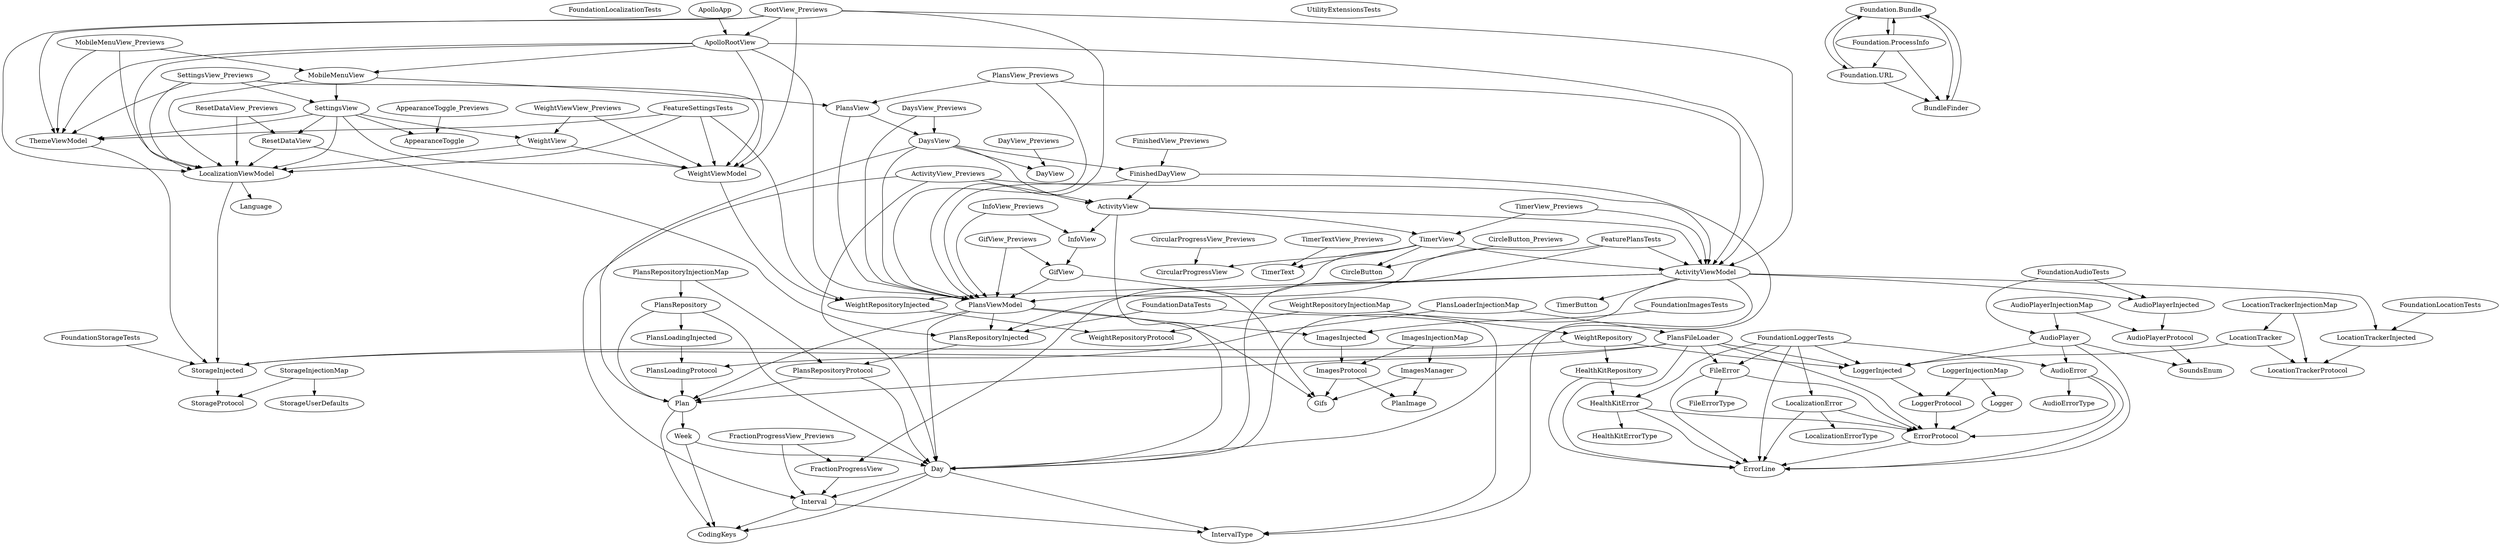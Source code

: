 strict digraph "" {
	FoundationLocalizationTests	[absolute_name="Apollo/FoundationLocalization/Tests/FoundationLocalizationTests/FoundationLocalizationTests.swift/FoundationLocalizationTests",
		display_name=FoundationLocalizationTests,
		"metric_entity_result_dependency_graph_louvain-modularity-in-entity"=10,
		"metric_fan-in-dependency-graph"=0,
		"metric_fan-out-dependency-graph"=0,
		"metric_number-of-methods-in-entity"=1,
		"metric_sloc-in-entity"=41,
		metric_tag_xctassertequal=0.98600960907177];
	Language	[absolute_name="Apollo/FoundationLocalization/Sources/FoundationLocalization/Interface/Language.swift/Language",
		display_name=Language,
		"metric_entity_result_dependency_graph_louvain-modularity-in-entity"=0,
		"metric_fan-in-dependency-graph"=1,
		"metric_fan-out-dependency-graph"=0,
		"metric_number-of-methods-in-entity"=0,
		"metric_sloc-in-entity"=4,
		metric_tag_caseiterable=0.4311544509153369,
		metric_tag_english=0.4774126916900428,
		metric_tag_enum=0.2226419357233408,
		metric_tag_identifiable=0.3597550364783126,
		metric_tag_language=0.3779269388168849,
		metric_tag_netherlands=0.4774126916900428,
		metric_tag_public=0.21984828755974972];
	FoundationDataTests	[absolute_name="Apollo/FoundationData/Tests/FoundationDataTests/FoundationDataTests.swift/FoundationDataTests",
		display_name=FoundationDataTests,
		"metric_entity_result_dependency_graph_louvain-modularity-in-entity"=1,
		"metric_fan-in-dependency-graph"=0,
		"metric_fan-out-dependency-graph"=2,
		"metric_number-of-methods-in-entity"=7,
		"metric_sloc-in-entity"=144,
		metric_tag_xctassertequal=0.9905113720764331];
	PlansRepositoryInjected	[absolute_name="Apollo/FoundationData/Sources/FoundationData/Interface/PlansRepositoryInjected.swift/PlansRepositoryInjected",
		display_name=PlansRepositoryInjected,
		"metric_entity_result_dependency_graph_louvain-modularity-in-entity"=1,
		"metric_fan-in-dependency-graph"=4,
		"metric_fan-out-dependency-graph"=1,
		"metric_number-of-methods-in-entity"=0,
		"metric_sloc-in-entity"=9,
		metric_tag_extension=0.2777405714927028,
		metric_tag_plansrepository=0.5045606737542727,
		metric_tag_plansrepositoryinjected=0.6566530654275763,
		metric_tag_plansrepositoryprotocol=0.47286010374872556];
	FoundationDataTests -> PlansRepositoryInjected;
	IntervalType	[absolute_name="Apollo/FoundationData/Sources/FoundationData/Interface/IntervalType.swift/IntervalType",
		display_name=IntervalType,
		"metric_entity_result_dependency_graph_louvain-modularity-in-entity"=1,
		"metric_fan-in-dependency-graph"=4,
		"metric_fan-out-dependency-graph"=0,
		"metric_number-of-methods-in-entity"=1,
		"metric_sloc-in-entity"=18,
		metric_tag_caseiterable=0.29002123271822655,
		metric_tag_color=0.45460707715389076,
		metric_tag_fastrun=0.321137395347129,
		metric_tag_fastwalk=0.321137395347129,
		metric_tag_intervaltype=0.43833935550619263,
		metric_tag_run=0.321137395347129,
		metric_tag_walk=0.321137395347129];
	FoundationDataTests -> IntervalType;
	PlansRepositoryProtocol	[absolute_name="Apollo/FoundationData/Sources/FoundationData/Interface/PlansRepositoryProtocol.swift/PlansRepositoryProtocol",
		display_name=PlansRepositoryProtocol,
		"metric_entity_result_dependency_graph_louvain-modularity-in-entity"=1,
		"metric_fan-in-dependency-graph"=2,
		"metric_fan-out-dependency-graph"=2,
		"metric_number-of-methods-in-entity"=0,
		"metric_sloc-in-entity"=7,
		metric_tag_getday=0.23098187309640417,
		metric_tag_plan=0.3472631222545568,
		metric_tag_plans=0.20284490631919644,
		metric_tag_plansrepositoryprotocol=0.22401120009039552,
		metric_tag_reset=0.21786263074592413,
		metric_tag_uuid=0.6581195112192494];
	PlansRepositoryInjected -> PlansRepositoryProtocol;
	Day	[absolute_name="Apollo/FoundationData/Sources/FoundationData/Interface/Day.swift/Day",
		display_name=Day,
		"metric_entity_result_dependency_graph_louvain-modularity-in-entity"=1,
		"metric_fan-in-dependency-graph"=9,
		"metric_fan-out-dependency-graph"=3,
		"metric_number-of-methods-in-entity"=4,
		"metric_sloc-in-entity"=50,
		metric_tag_endfraction=0.23408355849828333,
		metric_tag_fractionduration=0.25919820961095347,
		metric_tag_fractionscalculated=0.25919820961095347,
		metric_tag_public=0.4836411454074644,
		metric_tag_remainingfraction=0.3455976128146046,
		metric_tag_startfraction=0.23408355849828333,
		metric_tag_totaltime=0.3121114113310444];
	Day -> IntervalType;
	Interval	[absolute_name="Apollo/FoundationData/Sources/FoundationData/Interface/Interval.swift/Interval",
		display_name=Interval,
		"metric_entity_result_dependency_graph_louvain-modularity-in-entity"=1,
		"metric_fan-in-dependency-graph"=4,
		"metric_fan-out-dependency-graph"=2,
		"metric_number-of-methods-in-entity"=0,
		"metric_sloc-in-entity"=15,
		metric_tag_interval=0.5551441898439122,
		metric_tag_public=0.5034069842922814,
		metric_tag_seconds=0.3124268376673044,
		metric_tag_type=0.30190880168902123];
	Day -> Interval;
	CodingKeys	[absolute_name="Apollo/FoundationData/Sources/FoundationData/Interface/Plan.swift/CodingKeys",
		display_name=CodingKeys,
		"metric_entity_result_dependency_graph_louvain-modularity-in-entity"=1,
		"metric_fan-in-dependency-graph"=4,
		"metric_fan-out-dependency-graph"=0,
		"metric_number-of-methods-in-entity"=0,
		"metric_sloc-in-entity"=3,
		metric_tag_codingkey=0.47469795446645713,
		metric_tag_codingkeys=0.47469795446645713,
		metric_tag_enum=0.2868938877408263,
		metric_tag_name=0.3587961723519437,
		metric_tag_weeks=0.5816192121425076];
	Day -> CodingKeys;
	Interval -> IntervalType;
	Interval -> CodingKeys;
	PlansRepositoryProtocol -> Day;
	Plan	[absolute_name="Apollo/FoundationData/Sources/FoundationData/Interface/Plan.swift/Plan",
		display_name=Plan,
		"metric_entity_result_dependency_graph_louvain-modularity-in-entity"=1,
		"metric_fan-in-dependency-graph"=6,
		"metric_fan-out-dependency-graph"=2,
		"metric_number-of-methods-in-entity"=1,
		"metric_sloc-in-entity"=16,
		metric_tag_hasher=0.32244083299291487,
		metric_tag_name=0.22406834388434468,
		metric_tag_plan=0.48476449215019746,
		metric_tag_public=0.46083632760687526,
		metric_tag_weeks=0.36322141560711946];
	PlansRepositoryProtocol -> Plan;
	Plan -> CodingKeys;
	Week	[absolute_name="Apollo/FoundationData/Sources/FoundationData/Interface/Week.swift/Week",
		display_name=Week,
		"metric_entity_result_dependency_graph_louvain-modularity-in-entity"=1,
		"metric_fan-in-dependency-graph"=1,
		"metric_fan-out-dependency-graph"=2,
		"metric_number-of-methods-in-entity"=1,
		"metric_sloc-in-entity"=16,
		metric_tag_days=0.3423899248247051,
		metric_tag_hasher=0.303948191998334,
		metric_tag_name=0.21121756626030064,
		metric_tag_public=0.43440642204996255,
		metric_tag_week=0.5733692590810942];
	Plan -> Week;
	Week -> Day;
	Week -> CodingKeys;
	PlansRepositoryInjectionMap	[absolute_name="Apollo/FoundationData/Sources/FoundationData/Interface/PlansRepositoryInjected.swift/PlansRepositoryInjectionMap",
		display_name=PlansRepositoryInjectionMap,
		"metric_entity_result_dependency_graph_louvain-modularity-in-entity"=1,
		"metric_fan-in-dependency-graph"=0,
		"metric_fan-out-dependency-graph"=2,
		"metric_number-of-methods-in-entity"=0,
		"metric_sloc-in-entity"=2,
		metric_tag_enum=0.2107331550745824,
		metric_tag_plansrepository=0.7849309603264396,
		metric_tag_plansrepositoryinjectionmap=0.4518766083560619,
		metric_tag_plansrepositoryprotocol=0.3678076340887278];
	PlansRepositoryInjectionMap -> PlansRepositoryProtocol;
	PlansRepository	[absolute_name="Apollo/FoundationData/Sources/FoundationData/Source/PlansRepository.swift/PlansRepository",
		display_name=PlansRepository,
		"metric_entity_result_dependency_graph_louvain-modularity-in-entity"=1,
		"metric_fan-in-dependency-graph"=1,
		"metric_fan-out-dependency-graph"=3,
		"metric_number-of-methods-in-entity"=5,
		"metric_sloc-in-entity"=28,
		metric_tag_day=0.3579168481320076,
		metric_tag_dayid=0.20917155498837509,
		metric_tag_plan=0.5593303425488974,
		metric_tag_plans=0.43562476084113416,
		metric_tag_uuid=0.35334034248391444,
		metric_tag_weekid=0.20917155498837509];
	PlansRepositoryInjectionMap -> PlansRepository;
	PlansRepository -> Day;
	PlansRepository -> Plan;
	PlansLoadingInjected	[absolute_name="Apollo/FoundationData/Sources/FoundationData/Source/PlansLoadingInjected.swift/PlansLoadingInjected",
		display_name=PlansLoadingInjected,
		"metric_entity_result_dependency_graph_louvain-modularity-in-entity"=1,
		"metric_fan-in-dependency-graph"=1,
		"metric_fan-out-dependency-graph"=1,
		"metric_number-of-methods-in-entity"=0,
		"metric_sloc-in-entity"=9,
		metric_tag_extension=0.2431844320272804,
		metric_tag_plansloader=0.4809043394831882,
		metric_tag_plansloadinginjected=0.6890621764127208,
		metric_tag_plansloadingprotocol=0.4140274326522582,
		metric_tag_public=0.2033820880001535];
	PlansRepository -> PlansLoadingInjected;
	PlansLoaderInjectionMap	[absolute_name="Apollo/FoundationData/Sources/FoundationData/Source/PlansLoadingInjected.swift/PlansLoaderInjectionMap",
		display_name=PlansLoaderInjectionMap,
		"metric_entity_result_dependency_graph_louvain-modularity-in-entity"=1,
		"metric_fan-in-dependency-graph"=0,
		"metric_fan-out-dependency-graph"=2,
		"metric_number-of-methods-in-entity"=0,
		"metric_sloc-in-entity"=2,
		metric_tag_enum=0.24614951944232022,
		metric_tag_plansloader=0.4990182631448445,
		metric_tag_plansloaderinjectionmap=0.5278201712241442,
		metric_tag_plansloadingprotocol=0.42962234559680385];
	PlansLoadingProtocol	[absolute_name="Apollo/FoundationData/Sources/FoundationData/Source/PlansLoadingProtocol.swift/PlansLoadingProtocol",
		display_name=PlansLoadingProtocol,
		"metric_entity_result_dependency_graph_louvain-modularity-in-entity"=1,
		"metric_fan-in-dependency-graph"=2,
		"metric_fan-out-dependency-graph"=1,
		"metric_number-of-methods-in-entity"=0,
		"metric_sloc-in-entity"=4,
		metric_tag_anyobject=0.2755547361283418,
		metric_tag_load=0.29390781568105706,
		metric_tag_plan=0.5961536083284732,
		metric_tag_plans=0.3482279432614106,
		metric_tag_plansloadingprotocol=0.384564546827945,
		metric_tag_remove=0.35602564976740914,
		metric_tag_save=0.29390781568105706];
	PlansLoaderInjectionMap -> PlansLoadingProtocol;
	PlansFileLoader	[absolute_name="Apollo/FoundationData/Sources/FoundationData/Source/PlansFileLoader.swift/PlansFileLoader",
		display_name=PlansFileLoader,
		"metric_entity_result_dependency_graph_louvain-modularity-in-entity"=2,
		"metric_fan-in-dependency-graph"=1,
		"metric_fan-out-dependency-graph"=6,
		"metric_number-of-methods-in-entity"=5,
		"metric_sloc-in-entity"=60,
		metric_tag_catch=0.36044497494709615,
		metric_tag_error=0.246228382482254,
		metric_tag_errorline=0.2832486545420439,
		metric_tag_jsondata=0.2601878647827685,
		metric_tag_plan=0.28726644622929637,
		metric_tag_throw=0.38215023465204506];
	PlansLoaderInjectionMap -> PlansFileLoader;
	PlansLoadingProtocol -> Plan;
	PlansFileLoader -> Plan;
	LoggerInjected	[absolute_name="Apollo/FoundationLogger/Sources/FoundationLogger/Interface/LoggerInjected.swift/LoggerInjected",
		display_name=LoggerInjected,
		"metric_entity_result_dependency_graph_louvain-modularity-in-entity"=2,
		"metric_fan-in-dependency-graph"=5,
		"metric_fan-out-dependency-graph"=1,
		"metric_number-of-methods-in-entity"=0,
		"metric_sloc-in-entity"=9,
		metric_tag_extension=0.28983977451899134,
		metric_tag_logger=0.4934592922919738,
		metric_tag_loggerinjected=0.6436607516459527,
		metric_tag_loggerprotocol=0.4934592922919738];
	PlansFileLoader -> LoggerInjected;
	StorageInjected	[absolute_name="Apollo/FoundationStorage/Sources/FoundationStorage/Interface/StorageInjected.swift/StorageInjected",
		display_name=StorageInjected,
		"metric_entity_result_dependency_graph_louvain-modularity-in-entity"=5,
		"metric_fan-in-dependency-graph"=5,
		"metric_fan-out-dependency-graph"=1,
		"metric_number-of-methods-in-entity"=0,
		"metric_sloc-in-entity"=9,
		metric_tag_extension=0.276145977387522,
		metric_tag_storage=0.546086761185388,
		metric_tag_storageinjected=0.6254292457801994,
		metric_tag_storageprotocol=0.4701452683540965];
	PlansFileLoader -> StorageInjected;
	ErrorProtocol	[absolute_name="Apollo/FoundationLogger/Sources/FoundationLogger/Interface/ErrorProtocol.swift/ErrorProtocol",
		display_name=ErrorProtocol,
		"metric_entity_result_dependency_graph_louvain-modularity-in-entity"=2,
		"metric_fan-in-dependency-graph"=7,
		"metric_fan-out-dependency-graph"=1,
		"metric_number-of-methods-in-entity"=0,
		"metric_sloc-in-entity"=2,
		metric_tag_anyobject=0.31921118824713757,
		metric_tag_errorline=0.6809439343838687,
		metric_tag_errorprotocol=0.36723855534041483,
		metric_tag_localizederror=0.547316561959487];
	PlansFileLoader -> ErrorProtocol;
	FileError	[absolute_name="Apollo/FoundationLogger/Sources/FoundationLogger/Source/FileError.swift/FileError",
		display_name=FileError,
		"metric_entity_result_dependency_graph_louvain-modularity-in-entity"=2,
		"metric_fan-in-dependency-graph"=2,
		"metric_fan-out-dependency-graph"=3,
		"metric_number-of-methods-in-entity"=0,
		"metric_sloc-in-entity"=64,
		metric_tag_description=0.3028231451689839,
		metric_tag_errorline=0.23395962117721336,
		metric_tag_errortype=0.35726730605741475,
		metric_tag_not=0.23817820403827653,
		metric_tag_possible=0.30087640179285774,
		metric_tag_seems=0.22565730134464326];
	PlansFileLoader -> FileError;
	ErrorLine	[absolute_name="Apollo/FoundationLogger/Sources/FoundationLogger/Source/ErrorLine.swift/ErrorLine",
		display_name=ErrorLine,
		"metric_entity_result_dependency_graph_louvain-modularity-in-entity"=2,
		"metric_fan-in-dependency-graph"=9,
		"metric_fan-out-dependency-graph"=0,
		"metric_number-of-methods-in-entity"=0,
		"metric_sloc-in-entity"=23,
		metric_tag_column=0.6347351732547621,
		metric_tag_errorlocation=0.31736758662738107,
		metric_tag_function=0.6347351732547621];
	PlansFileLoader -> ErrorLine;
	PlansLoadingInjected -> PlansLoadingProtocol;
	LoggerProtocol	[absolute_name="Apollo/FoundationLogger/Sources/FoundationLogger/Interface/LoggerProtocol.swift/LoggerProtocol",
		display_name=LoggerProtocol,
		"metric_entity_result_dependency_graph_louvain-modularity-in-entity"=2,
		"metric_fan-in-dependency-graph"=2,
		"metric_fan-out-dependency-graph"=1,
		"metric_number-of-methods-in-entity"=0,
		"metric_sloc-in-entity"=5,
		metric_tag_error=0.5211212482776864,
		metric_tag_handleerror=0.49730934482016304,
		metric_tag_loggerprotocol=0.22410863451588908,
		metric_tag_loginfo=0.24865467241008152,
		metric_tag_logwarn=0.24865467241008152,
		metric_tag_message=0.49730934482016304];
	LoggerInjected -> LoggerProtocol;
	StorageProtocol	[absolute_name="Apollo/FoundationStorage/Sources/FoundationStorage/Interface/StorageProtocol.swift/StorageProtocol",
		display_name=StorageProtocol,
		"metric_entity_result_dependency_graph_louvain-modularity-in-entity"=5,
		"metric_fan-in-dependency-graph"=2,
		"metric_fan-out-dependency-graph"=0,
		"metric_number-of-methods-in-entity"=0,
		"metric_sloc-in-entity"=8,
		metric_tag_defaultname=0.7478967757123902,
		metric_tag_forkey=0.5753250357125058,
		metric_tag_value=0.22391633549136425];
	StorageInjected -> StorageProtocol;
	ErrorProtocol -> ErrorLine;
	FileError -> ErrorProtocol;
	FileError -> ErrorLine;
	FileErrorType	[absolute_name="Apollo/FoundationLogger/Sources/FoundationLogger/Source/FileError.swift/FileErrorType",
		display_name=FileErrorType,
		"metric_entity_result_dependency_graph_louvain-modularity-in-entity"=2,
		"metric_fan-in-dependency-graph"=1,
		"metric_fan-out-dependency-graph"=0,
		"metric_number-of-methods-in-entity"=0,
		"metric_sloc-in-entity"=7,
		metric_tag_description=0.4488748768221707,
		metric_tag_emptystring=0.3162394749550365,
		metric_tag_encodingjsondata=0.3162394749550365,
		metric_tag_readingjsondata=0.3162394749550365];
	FileError -> FileErrorType;
	FoundationStorageTests	[absolute_name="Apollo/FoundationStorage/Tests/FoundationStorageTests/FoundationStorageTests.swift/FoundationStorageTests",
		display_name=FoundationStorageTests,
		"metric_entity_result_dependency_graph_louvain-modularity-in-entity"=5,
		"metric_fan-in-dependency-graph"=0,
		"metric_fan-out-dependency-graph"=1,
		"metric_number-of-methods-in-entity"=1,
		"metric_sloc-in-entity"=15,
		metric_tag_doublevalue=0.47398805430327484,
		metric_tag_forkey=0.6585790599818343,
		metric_tag_stringvalue=0.47398805430327484,
		metric_tag_xctassertequal=0.23852743605240112];
	FoundationStorageTests -> StorageInjected;
	StorageInjectionMap	[absolute_name="Apollo/FoundationStorage/Sources/FoundationStorage/Interface/StorageInjected.swift/StorageInjectionMap",
		display_name=StorageInjectionMap,
		"metric_entity_result_dependency_graph_louvain-modularity-in-entity"=5,
		"metric_fan-in-dependency-graph"=0,
		"metric_fan-out-dependency-graph"=2,
		"metric_number-of-methods-in-entity"=0,
		"metric_sloc-in-entity"=2,
		metric_tag_enum=0.24614951944232022,
		metric_tag_storage=0.4990182631448445,
		metric_tag_storageinjectionmap=0.5278201712241442,
		metric_tag_storageprotocol=0.42962234559680385,
		metric_tag_storageuserdefaults=0.47667776761564323];
	StorageInjectionMap -> StorageProtocol;
	StorageUserDefaults	[absolute_name="Apollo/FoundationStorage/Sources/FoundationStorage/Source/StorageUserDefaults.swift/StorageUserDefaults",
		display_name=StorageUserDefaults,
		"metric_entity_result_dependency_graph_louvain-modularity-in-entity"=5,
		"metric_fan-in-dependency-graph"=1,
		"metric_fan-out-dependency-graph"=0,
		"metric_number-of-methods-in-entity"=7,
		"metric_sloc-in-entity"=22,
		metric_tag_defaultname=0.7640279624774144,
		metric_tag_forkey=0.5877340684868918,
		metric_tag_value=0.22874592741480912];
	StorageInjectionMap -> StorageUserDefaults;
	MobileMenuView	[absolute_name="Apollo/ApolloApp/ApolloApp/MobileMenuView.swift/MobileMenuView",
		display_name=MobileMenuView,
		"metric_entity_result_dependency_graph_louvain-modularity-in-entity"=0,
		"metric_fan-in-dependency-graph"=2,
		"metric_fan-out-dependency-graph"=3,
		"metric_number-of-methods-in-entity"=1,
		"metric_sloc-in-entity"=38,
		metric_tag_mindragtranslationforswipe=0.21719314628773306,
		metric_tag_selectedtab=0.5429828657193326,
		metric_tag_swipeleft=0.21719314628773306,
		metric_tag_swiperight=0.21719314628773306,
		metric_tag_systemimage=0.21719314628773306,
		metric_tag_tabscount=0.21719314628773306,
		metric_tag_translation=0.5429828657193326];
	LocalizationViewModel	[absolute_name="Apollo/FeatureSettings/Sources/FeatureSettings/Interface/LocalizationViewModel.swift/LocalizationViewModel",
		display_name=LocalizationViewModel,
		"metric_entity_result_dependency_graph_louvain-modularity-in-entity"=0,
		"metric_fan-in-dependency-graph"=10,
		"metric_fan-out-dependency-graph"=2,
		"metric_number-of-methods-in-entity"=2,
		"metric_sloc-in-entity"=13,
		metric_tag_forkey=0.2325935355151768,
		metric_tag_key=0.3975504624859186,
		metric_tag_language=0.6625841041431976,
		metric_tag_public=0.26773279562685637,
		metric_tag_value=0.4224515677116597];
	MobileMenuView -> LocalizationViewModel;
	PlansView	[absolute_name="Apollo/FeaturePlans/Sources/FeaturePlans/Interface/PlansView.swift/PlansView",
		display_name=PlansView,
		"metric_entity_result_dependency_graph_louvain-modularity-in-entity"=3,
		"metric_fan-in-dependency-graph"=2,
		"metric_fan-out-dependency-graph"=2,
		"metric_number-of-methods-in-entity"=0,
		"metric_sloc-in-entity"=29,
		metric_tag_alignment=0.2892809130617437,
		metric_tag_center=0.3363357940374455,
		metric_tag_enable=0.3363357940374455,
		metric_tag_maxwidth=0.2892809130617437];
	MobileMenuView -> PlansView;
	SettingsView	[absolute_name="Apollo/FeatureSettings/Sources/FeatureSettings/Interface/SettingsView.swift/SettingsView",
		display_name=SettingsView,
		"metric_entity_result_dependency_graph_louvain-modularity-in-entity"=0,
		"metric_fan-in-dependency-graph"=2,
		"metric_fan-out-dependency-graph"=6,
		"metric_number-of-methods-in-entity"=2,
		"metric_sloc-in-entity"=72,
		metric_tag_darkmode=0.45695311050505955,
		metric_tag_header=0.38079425875421635,
		metric_tag_section=0.38079425875421635,
		metric_tag_selectedlanguage=0.22847655525252977,
		metric_tag_text=0.4206093921878836];
	MobileMenuView -> SettingsView;
	LocalizationViewModel -> Language;
	LocalizationViewModel -> StorageInjected;
	PlansViewModel	[absolute_name="Apollo/FeaturePlans/Sources/FeaturePlans/Interface/PlansViewModel.swift/PlansViewModel",
		display_name=PlansViewModel,
		"metric_entity_result_dependency_graph_louvain-modularity-in-entity"=3,
		"metric_fan-in-dependency-graph"=11,
		"metric_fan-out-dependency-graph"=5,
		"metric_number-of-methods-in-entity"=6,
		"metric_sloc-in-entity"=33,
		metric_tag_gif=0.21425972219813155,
		metric_tag_level=0.25405881388289586,
		metric_tag_loss=0.25405881388289586,
		metric_tag_name=0.5296463585045909,
		metric_tag_plans=0.22311073856489758,
		metric_tag_uuid=0.36193546309967256,
		metric_tag_weekid=0.21425972219813155];
	PlansView -> PlansViewModel;
	DaysView	[absolute_name="Apollo/FeaturePlans/Sources/FeaturePlans/Source/Days/DaysView.swift/DaysView",
		display_name=DaysView,
		"metric_entity_result_dependency_graph_louvain-modularity-in-entity"=3,
		"metric_fan-in-dependency-graph"=2,
		"metric_fan-out-dependency-graph"=5,
		"metric_number-of-methods-in-entity"=0,
		"metric_sloc-in-entity"=47,
		metric_tag_alignment=0.37338144849721205,
		metric_tag_day=0.23492168212638842,
		metric_tag_entire=0.2170581263554665,
		metric_tag_plan=0.2447473961651436,
		metric_tag_planid=0.26029626963492575,
		metric_tag_rectangle=0.2170581263554665,
		metric_tag_tap=0.2170581263554665];
	PlansView -> DaysView;
	SettingsView -> LocalizationViewModel;
	ThemeViewModel	[absolute_name="Apollo/FeatureSettings/Sources/FeatureSettings/Interface/ThemeViewModel.swift/ThemeViewModel",
		display_name=ThemeViewModel,
		"metric_entity_result_dependency_graph_louvain-modularity-in-entity"=0,
		"metric_fan-in-dependency-graph"=6,
		"metric_fan-out-dependency-graph"=1,
		"metric_number-of-methods-in-entity"=3,
		"metric_sloc-in-entity"=18,
		metric_tag_colorscheme=0.7027755482887147,
		metric_tag_forkey=0.20558528397621834,
		metric_tag_getcolorschemedevice=0.2959248924433212,
		metric_tag_key=0.35138777414435735,
		metric_tag_public=0.23664425022294996,
		metric_tag_value=0.3733974176102294];
	SettingsView -> ThemeViewModel;
	WeightViewModel	[absolute_name="Apollo/FeatureSettings/Sources/FeatureSettings/Interface/WeightViewModel.swift/WeightViewModel",
		display_name=WeightViewModel,
		"metric_entity_result_dependency_graph_louvain-modularity-in-entity"=0,
		"metric_fan-in-dependency-graph"=7,
		"metric_fan-out-dependency-graph"=1,
		"metric_number-of-methods-in-entity"=4,
		"metric_sloc-in-entity"=16,
		metric_tag_bodymass=0.5951611010865123,
		metric_tag_format=0.23869270809086923,
		metric_tag_loadfromhealth=0.27482583009993267,
		metric_tag_observableobject=0.20709540876004723,
		metric_tag_onappear=0.24819696236944316,
		metric_tag_update=0.41419081752009446,
		metric_tag_weightrepositoryinjected=0.21755618668158483];
	SettingsView -> WeightViewModel;
	AppearanceToggle	[absolute_name="Apollo/FeatureSettings/Sources/FeatureSettings/Source/Views/AppearanceToggle.swift/AppearanceToggle",
		display_name=AppearanceToggle,
		"metric_entity_result_dependency_graph_louvain-modularity-in-entity"=0,
		"metric_fan-in-dependency-graph"=2,
		"metric_fan-out-dependency-graph"=0,
		"metric_number-of-methods-in-entity"=0,
		"metric_sloc-in-entity"=31,
		metric_tag_action=0.40435743108179867,
		metric_tag_cornerradius=0.29102138778420755,
		metric_tag_height=0.3151170498245978,
		metric_tag_rectanglecolor=0.252758931492417,
		metric_tag_roundedrectangle=0.29102138778420755,
		metric_tag_style=0.2474649773724802,
		metric_tag_systemname=0.32174471280093964,
		metric_tag_width=0.34556524406435585];
	SettingsView -> AppearanceToggle;
	WeightView	[absolute_name="Apollo/FeatureSettings/Sources/FeatureSettings/Source/Views/WeightView.swift/WeightView",
		display_name=WeightView,
		"metric_entity_result_dependency_graph_louvain-modularity-in-entity"=0,
		"metric_fan-in-dependency-graph"=2,
		"metric_fan-out-dependency-graph"=2,
		"metric_number-of-methods-in-entity"=0,
		"metric_sloc-in-entity"=42,
		metric_tag_action=0.24556439119970985,
		metric_tag_button=0.2551588291240356,
		metric_tag_dismiss=0.4788340633758211,
		metric_tag_isfocused=0.3534718762364817,
		metric_tag_label=0.266359252577376,
		metric_tag_text=0.4338113695590107];
	SettingsView -> WeightView;
	ResetDataView	[absolute_name="Apollo/FeatureSettings/Sources/FeatureSettings/Source/Views/ResetDataView.swift/ResetDataView",
		display_name=ResetDataView,
		"metric_entity_result_dependency_graph_louvain-modularity-in-entity"=0,
		"metric_fan-in-dependency-graph"=2,
		"metric_fan-out-dependency-graph"=2,
		"metric_number-of-methods-in-entity"=0,
		"metric_sloc-in-entity"=16,
		metric_tag_button=0.4466613512363594,
		metric_tag_ispresented=0.20625352766333863,
		metric_tag_role=0.6187605829900159,
		metric_tag_showingalert=0.41250705532667725];
	SettingsView -> ResetDataView;
	MobileMenuView_Previews	[absolute_name="Apollo/ApolloApp/ApolloApp/MobileMenuView.swift/MobileMenuView_Previews",
		display_name=MobileMenuView_Previews,
		"metric_entity_result_dependency_graph_louvain-modularity-in-entity"=0,
		"metric_fan-in-dependency-graph"=0,
		"metric_fan-out-dependency-graph"=3,
		"metric_number-of-methods-in-entity"=0,
		"metric_sloc-in-entity"=6,
		metric_tag_localizationviewmodel=0.41547069396721564,
		metric_tag_mobilemenuview=0.555247907454298,
		metric_tag_previewprovider=0.33465155268279506,
		metric_tag_previews=0.33465155268279506,
		metric_tag_themeviewmodel=0.4614886906539216,
		metric_tag_view=0.2865811031707107];
	MobileMenuView_Previews -> MobileMenuView;
	MobileMenuView_Previews -> LocalizationViewModel;
	MobileMenuView_Previews -> ThemeViewModel;
	ThemeViewModel -> StorageInjected;
	ApolloRootView	[absolute_name="Apollo/ApolloApp/ApolloApp/ApolloRootView.swift/ApolloRootView",
		display_name=ApolloRootView,
		"metric_entity_result_dependency_graph_louvain-modularity-in-entity"=0,
		"metric_fan-in-dependency-graph"=2,
		"metric_fan-out-dependency-graph"=6,
		"metric_number-of-methods-in-entity"=0,
		"metric_sloc-in-entity"=19,
		metric_tag_activityviewmodel=0.4478328434898641,
		metric_tag_localization=0.32964615607342157,
		metric_tag_plansviewmodel=0.4139864898986224,
		metric_tag_theme=0.36715051208650523,
		metric_tag_weightviewmodel=0.46445288901184856];
	ApolloRootView -> MobileMenuView;
	ApolloRootView -> LocalizationViewModel;
	ApolloRootView -> ThemeViewModel;
	ApolloRootView -> PlansViewModel;
	ActivityViewModel	[absolute_name="Apollo/FeaturePlans/Sources/FeaturePlans/Interface/ActivityViewModel.swift/ActivityViewModel",
		display_name=ActivityViewModel,
		"metric_entity_result_dependency_graph_louvain-modularity-in-entity"=4,
		"metric_fan-in-dependency-graph"=8,
		"metric_fan-out-dependency-graph"=7,
		"metric_number-of-methods-in-entity"=14,
		"metric_sloc-in-entity"=124,
		metric_tag_activebutton=0.2903854024767156,
		metric_tag_currentinterval=0.3939348555328945,
		metric_tag_double=0.2604005882561057,
		metric_tag_timeelapsed=0.24198783539726304,
		metric_tag_timeremaining=0.38718053663562085,
		metric_tag_totaltime=0.26224891155588165,
		metric_tag_totaltimeremaining=0.24198783539726304];
	ApolloRootView -> ActivityViewModel;
	ApolloRootView -> WeightViewModel;
	PlansViewModel -> PlansRepositoryInjected;
	PlansViewModel -> Day;
	PlansViewModel -> Plan;
	ImagesInjected	[absolute_name="Apollo/FoundationImages/Sources/FoundationImages/Interface/ImagesInjected.swift/ImagesInjected",
		display_name=ImagesInjected,
		"metric_entity_result_dependency_graph_louvain-modularity-in-entity"=6,
		"metric_fan-in-dependency-graph"=2,
		"metric_fan-out-dependency-graph"=1,
		"metric_number-of-methods-in-entity"=0,
		"metric_sloc-in-entity"=9,
		metric_tag_extension=0.2557373095980016,
		metric_tag_images=0.5057280226706211,
		metric_tag_imagesinjected=0.6734213260465797,
		metric_tag_imagesprotocol=0.43539901318345275];
	PlansViewModel -> ImagesInjected;
	Gifs	[absolute_name="Apollo/FoundationImages/Sources/FoundationImages/Interface/Gifs.swift/Gifs",
		display_name=Gifs,
		"metric_entity_result_dependency_graph_louvain-modularity-in-entity"=6,
		"metric_fan-in-dependency-graph"=4,
		"metric_fan-out-dependency-graph"=0,
		"metric_number-of-methods-in-entity"=0,
		"metric_sloc-in-entity"=2,
		metric_tag_enum=0.35988708216658066,
		metric_tag_gifs=0.5815220297661944,
		metric_tag_success=0.7295981201909927];
	PlansViewModel -> Gifs;
	ActivityViewModel -> PlansRepositoryInjected;
	ActivityViewModel -> IntervalType;
	ActivityViewModel -> Day;
	AudioPlayerInjected	[absolute_name="Apollo/FoundationAudio/Sources/FoundationAudio/Interface/AudioPlayerInjected.swift/AudioPlayerInjected",
		display_name=AudioPlayerInjected,
		"metric_entity_result_dependency_graph_louvain-modularity-in-entity"=7,
		"metric_fan-in-dependency-graph"=2,
		"metric_fan-out-dependency-graph"=1,
		"metric_number-of-methods-in-entity"=0,
		"metric_sloc-in-entity"=9,
		metric_tag_audioplayerinjected=0.6872786425546151,
		metric_tag_audioplayerprotocol=0.44435842937597186,
		metric_tag_extension=0.2609997399739708,
		metric_tag_player=0.47414824540467493];
	ActivityViewModel -> AudioPlayerInjected;
	TimerButton	[absolute_name="Apollo/FeaturePlans/Sources/FeaturePlans/Interface/ActivityViewModel.swift/TimerButton",
		display_name=TimerButton,
		"metric_entity_result_dependency_graph_louvain-modularity-in-entity"=4,
		"metric_fan-in-dependency-graph"=1,
		"metric_fan-out-dependency-graph"=0,
		"metric_number-of-methods-in-entity"=0,
		"metric_sloc-in-entity"=4,
		metric_tag_enum=0.22999694575381674,
		metric_tag_pause=0.49318409218855486,
		metric_tag_resume=0.49318409218855486,
		metric_tag_start=0.49318409218855486,
		metric_tag_timerbutton=0.4662721936598504];
	ActivityViewModel -> TimerButton;
	WeightRepositoryInjected	[absolute_name="Apollo/FeatureSettings/Sources/FeatureSettings/Interface/WeightRepositoryInjected.swift/WeightRepositoryInjected",
		display_name=WeightRepositoryInjected,
		"metric_entity_result_dependency_graph_louvain-modularity-in-entity"=0,
		"metric_fan-in-dependency-graph"=3,
		"metric_fan-out-dependency-graph"=1,
		"metric_number-of-methods-in-entity"=0,
		"metric_sloc-in-entity"=9,
		metric_tag_extension=0.26808124003613065,
		metric_tag_weightrepository=0.48701293572827853,
		metric_tag_weightrepositoryinjected=0.6658310470128334,
		metric_tag_weightrepositoryprotocol=0.45641485612015564];
	ActivityViewModel -> WeightRepositoryInjected;
	LocationTrackerInjected	[absolute_name="Apollo/FoundationLocation/Sources/FoundationLocation/Interface/LocationTrackerInjected.swift/LocationTrackerInjected",
		display_name=LocationTrackerInjected,
		"metric_entity_result_dependency_graph_louvain-modularity-in-entity"=8,
		"metric_fan-in-dependency-graph"=2,
		"metric_fan-out-dependency-graph"=1,
		"metric_number-of-methods-in-entity"=0,
		"metric_sloc-in-entity"=9,
		metric_tag_extension=0.26099973997397075,
		metric_tag_locationtracker=0.4741482454046748,
		metric_tag_locationtrackerinjected=0.687278642554615,
		metric_tag_locationtrackerprotocol=0.44435842937597175];
	ActivityViewModel -> LocationTrackerInjected;
	WeightViewModel -> WeightRepositoryInjected;
	RootView_Previews	[absolute_name="Apollo/ApolloApp/ApolloApp/ApolloRootView.swift/RootView_Previews",
		display_name=RootView_Previews,
		"metric_entity_result_dependency_graph_louvain-modularity-in-entity"=0,
		"metric_fan-in-dependency-graph"=0,
		"metric_fan-out-dependency-graph"=6,
		"metric_number-of-methods-in-entity"=0,
		"metric_sloc-in-entity"=9,
		metric_tag_activityviewmodel=0.34957362385086777,
		metric_tag_apollorootview=0.4448674920569453,
		metric_tag_localizationviewmodel=0.3328772664732051,
		metric_tag_plansviewmodel=0.3231535149842969,
		metric_tag_previews=0.2681245529362244,
		metric_tag_themeviewmodel=0.36974712316363256,
		metric_tag_weightviewmodel=0.36254705718909946];
	RootView_Previews -> LocalizationViewModel;
	RootView_Previews -> ThemeViewModel;
	RootView_Previews -> ApolloRootView;
	RootView_Previews -> PlansViewModel;
	RootView_Previews -> ActivityViewModel;
	RootView_Previews -> WeightViewModel;
	ApolloApp	[absolute_name="Apollo/ApolloApp/ApolloApp/ApolloApp.swift/ApolloApp",
		display_name=ApolloApp,
		"metric_entity_result_dependency_graph_louvain-modularity-in-entity"=0,
		"metric_fan-in-dependency-graph"=0,
		"metric_fan-out-dependency-graph"=1,
		"metric_number-of-methods-in-entity"=0,
		"metric_sloc-in-entity"=6,
		metric_tag_apolloapp=0.4507344697822404,
		metric_tag_apollorootview=0.3914735059040995,
		metric_tag_app=0.42613894752940296,
		metric_tag_body=0.23594364756028788,
		metric_tag_scene=0.4507344697822404,
		metric_tag_windowgroup=0.4507344697822404];
	ApolloApp -> ApolloRootView;
	UtilityExtensionsTests	[absolute_name="Apollo/UtilityExtensions/Tests/UtilityExtensionsTests/UtilityExtensionsTests.swift/UtilityExtensionsTests",
		display_name=UtilityExtensionsTests,
		"metric_entity_result_dependency_graph_louvain-modularity-in-entity"=11,
		"metric_fan-in-dependency-graph"=0,
		"metric_fan-out-dependency-graph"=0,
		"metric_number-of-methods-in-entity"=3,
		"metric_sloc-in-entity"=23,
		metric_tag_colorscheme=0.5528961340299654,
		metric_tag_integerliteral=0.23281363358978013,
		metric_tag_timeinterval=0.36859742268664364,
		metric_tag_userinterfacestyle=0.23281363358978013,
		metric_tag_xctassertequal=0.624853318211059];
	FoundationImagesTests	[absolute_name="Apollo/FoundationImages/Tests/FoundationImagesTests/FoundationImagesTests.swift/FoundationImagesTests",
		display_name=FoundationImagesTests,
		"metric_entity_result_dependency_graph_louvain-modularity-in-entity"=6,
		"metric_fan-in-dependency-graph"=0,
		"metric_fan-out-dependency-graph"=1,
		"metric_number-of-methods-in-entity"=3,
		"metric_sloc-in-entity"=29,
		metric_tag_compareimages=0.2581919982230901,
		metric_tag_successgif=0.3872879973346351,
		metric_tag_uiimage=0.5836828808028113,
		metric_tag_xctassertequal=0.6063459806689055];
	FoundationImagesTests -> ImagesInjected;
	ImagesProtocol	[absolute_name="Apollo/FoundationImages/Sources/FoundationImages/Interface/ImagesProtocol.swift/ImagesProtocol",
		display_name=ImagesProtocol,
		"metric_entity_result_dependency_graph_louvain-modularity-in-entity"=6,
		"metric_fan-in-dependency-graph"=2,
		"metric_fan-out-dependency-graph"=2,
		"metric_number-of-methods-in-entity"=0,
		"metric_sloc-in-entity"=3,
		metric_tag_getgif=0.318294586096474,
		metric_tag_getimage=0.318294586096474,
		metric_tag_gif=0.26843276386244314,
		metric_tag_gifs=0.28578085376866325,
		metric_tag_imagesprotocol=0.30868895146584924,
		metric_tag_planimage=0.6004323625016303,
		metric_tag_uiimage=0.28578085376866325];
	ImagesInjected -> ImagesProtocol;
	ImagesProtocol -> Gifs;
	PlanImage	[absolute_name="Apollo/FoundationImages/Sources/FoundationImages/Interface/PlanImage.swift/PlanImage",
		display_name=PlanImage,
		"metric_entity_result_dependency_graph_louvain-modularity-in-entity"=6,
		"metric_fan-in-dependency-graph"=2,
		"metric_fan-out-dependency-graph"=0,
		"metric_number-of-methods-in-entity"=0,
		"metric_sloc-in-entity"=7,
		metric_tag_enum=0.5075822937367187,
		metric_tag_planimage=0.861603281728297];
	ImagesProtocol -> PlanImage;
	ImagesInjectionMap	[absolute_name="Apollo/FoundationImages/Sources/FoundationImages/Interface/ImagesInjected.swift/ImagesInjectionMap",
		display_name=ImagesInjectionMap,
		"metric_entity_result_dependency_graph_louvain-modularity-in-entity"=6,
		"metric_fan-in-dependency-graph"=0,
		"metric_fan-out-dependency-graph"=2,
		"metric_number-of-methods-in-entity"=0,
		"metric_sloc-in-entity"=2,
		metric_tag_enum=0.24614951944232022,
		metric_tag_images=0.4990182631448445,
		metric_tag_imagesinjectionmap=0.5278201712241442,
		metric_tag_imagesmanager=0.47667776761564323,
		metric_tag_imagesprotocol=0.42962234559680385];
	ImagesInjectionMap -> ImagesProtocol;
	ImagesManager	[absolute_name="Apollo/FoundationImages/Sources/FoundationImages/Source/ImagesManager.swift/ImagesManager",
		display_name=ImagesManager,
		"metric_entity_result_dependency_graph_louvain-modularity-in-entity"=6,
		"metric_fan-in-dependency-graph"=1,
		"metric_fan-out-dependency-graph"=2,
		"metric_number-of-methods-in-entity"=4,
		"metric_sloc-in-entity"=44,
		metric_tag_data=0.2975774282279215,
		metric_tag_imageempty=0.5502840941237293,
		metric_tag_loadimage=0.5502840941237293,
		metric_tag_name=0.20709712071374894,
		metric_tag_path=0.22256877074904768,
		metric_tag_uiimage=0.23695279373384992];
	ImagesInjectionMap -> ImagesManager;
	ImagesManager -> Gifs;
	ImagesManager -> PlanImage;
	FoundationAudioTests	[absolute_name="Apollo/FoundationAudio/Tests/FoundationAudioTests/FoundationAudioTests.swift/FoundationAudioTests",
		display_name=FoundationAudioTests,
		"metric_entity_result_dependency_graph_louvain-modularity-in-entity"=7,
		"metric_fan-in-dependency-graph"=0,
		"metric_fan-out-dependency-graph"=2,
		"metric_number-of-methods-in-entity"=2,
		"metric_sloc-in-entity"=11,
		metric_tag_audioplayer=0.3399642767562062,
		metric_tag_foundationaudiotests=0.20253227616917638,
		metric_tag_testaudioplayer=0.20253227616917638,
		metric_tag_testaudioplayerinjected=0.20253227616917638,
		metric_tag_xctassertnothrow=0.8101291046767055];
	FoundationAudioTests -> AudioPlayerInjected;
	AudioPlayer	[absolute_name="Apollo/FoundationAudio/Sources/FoundationAudio/Source/AudioPlayer.swift/AudioPlayer",
		display_name=AudioPlayer,
		"metric_entity_result_dependency_graph_louvain-modularity-in-entity"=7,
		"metric_fan-in-dependency-graph"=2,
		"metric_fan-out-dependency-graph"=4,
		"metric_number-of-methods-in-entity"=2,
		"metric_sloc-in-entity"=23,
		metric_tag_audioplayer=0.5430813096824749,
		metric_tag_avaudioplayer=0.25883070973084776,
		metric_tag_playsound=0.25883070973084776,
		metric_tag_sound=0.32584878580948495,
		metric_tag_throw=0.21723252387298997];
	FoundationAudioTests -> AudioPlayer;
	AudioPlayerProtocol	[absolute_name="Apollo/FoundationAudio/Sources/FoundationAudio/Interface/AudioPlayerProtocol.swift/AudioPlayerProtocol",
		display_name=AudioPlayerProtocol,
		"metric_entity_result_dependency_graph_louvain-modularity-in-entity"=7,
		"metric_fan-in-dependency-graph"=2,
		"metric_fan-out-dependency-graph"=1,
		"metric_number-of-methods-in-entity"=0,
		"metric_sloc-in-entity"=2,
		metric_tag_anyobject=0.3246644855079809,
		metric_tag_audioplayerprotocol=0.45310217670275366,
		metric_tag_play=0.502729283767646,
		metric_tag_sound=0.46720159276244677,
		metric_tag_soundsenum=0.46720159276244677];
	AudioPlayerInjected -> AudioPlayerProtocol;
	AudioPlayer -> LoggerInjected;
	AudioPlayer -> ErrorLine;
	SoundsEnum	[absolute_name="Apollo/FoundationAudio/Sources/FoundationAudio/Interface/SoundsEnum.swift/SoundsEnum",
		display_name=SoundsEnum,
		"metric_entity_result_dependency_graph_louvain-modularity-in-entity"=7,
		"metric_fan-in-dependency-graph"=2,
		"metric_fan-out-dependency-graph"=0,
		"metric_number-of-methods-in-entity"=0,
		"metric_sloc-in-entity"=3,
		metric_tag_countdown=0.5850173074019634,
		metric_tag_enum=0.2728234670313152,
		metric_tag_soundsenum=0.49099577993840826];
	AudioPlayer -> SoundsEnum;
	AudioError	[absolute_name="Apollo/FoundationLogger/Sources/FoundationLogger/Source/AudioError.swift/AudioError",
		display_name=AudioError,
		"metric_entity_result_dependency_graph_louvain-modularity-in-entity"=2,
		"metric_fan-in-dependency-graph"=2,
		"metric_fan-out-dependency-graph"=3,
		"metric_number-of-methods-in-entity"=0,
		"metric_sloc-in-entity"=36,
		metric_tag_audioerrortype=0.29620083248604895,
		metric_tag_errorline=0.3248234218860923,
		metric_tag_errortype=0.4960205880727334,
		metric_tag_not=0.2480102940363667,
		metric_tag_public=0.25053607893468516,
		metric_tag_requested=0.20886446537948464,
		metric_tag_sound=0.5258899341073129];
	AudioPlayer -> AudioError;
	AudioPlayerInjectionMap	[absolute_name="Apollo/FoundationAudio/Sources/FoundationAudio/Interface/AudioPlayerInjected.swift/AudioPlayerInjectionMap",
		display_name=AudioPlayerInjectionMap,
		"metric_entity_result_dependency_graph_louvain-modularity-in-entity"=7,
		"metric_fan-in-dependency-graph"=0,
		"metric_fan-out-dependency-graph"=2,
		"metric_number-of-methods-in-entity"=0,
		"metric_sloc-in-entity"=2,
		metric_tag_audioplayer=0.45932261547652453,
		metric_tag_audioplayerinjectionmap=0.5472790005824728,
		metric_tag_audioplayerprotocol=0.4454609746740223,
		metric_tag_enum=0.2552241659916441,
		metric_tag_player=0.47532470540630906];
	AudioPlayerInjectionMap -> AudioPlayer;
	AudioPlayerInjectionMap -> AudioPlayerProtocol;
	AudioPlayerProtocol -> SoundsEnum;
	AudioError -> ErrorProtocol;
	AudioError -> ErrorLine;
	AudioErrorType	[absolute_name="Apollo/FoundationLogger/Sources/FoundationLogger/Source/AudioError.swift/AudioErrorType",
		display_name=AudioErrorType,
		"metric_entity_result_dependency_graph_louvain-modularity-in-entity"=2,
		"metric_fan-in-dependency-graph"=1,
		"metric_fan-out-dependency-graph"=0,
		"metric_number-of-methods-in-entity"=0,
		"metric_sloc-in-entity"=3,
		metric_tag_audioerrortype=0.5552717468993656,
		metric_tag_enum=0.27389753793340416,
		metric_tag_failedtoloadsound=0.5552717468993656,
		metric_tag_soundnotfound=0.5552717468993656];
	AudioError -> AudioErrorType;
	FeaturePlansTests	[absolute_name="Apollo/FeaturePlans/Tests/FeaturePlansTests/FeaturePlansTests.swift/FeaturePlansTests",
		display_name=FeaturePlansTests,
		"metric_entity_result_dependency_graph_louvain-modularity-in-entity"=4,
		"metric_fan-in-dependency-graph"=0,
		"metric_fan-out-dependency-graph"=3,
		"metric_number-of-methods-in-entity"=6,
		"metric_sloc-in-entity"=90,
		metric_tag_planimage=0.31139583690686334,
		metric_tag_plansviewmodel=0.2068128324162877,
		metric_tag_xctassertequal=0.8798068479432423];
	FeaturePlansTests -> Day;
	FeaturePlansTests -> PlansViewModel;
	FeaturePlansTests -> ActivityViewModel;
	DaysView -> Plan;
	DaysView -> PlansViewModel;
	ActivityView	[absolute_name="Apollo/FeaturePlans/Sources/FeaturePlans/Source/Activity/ActivityView.swift/ActivityView",
		display_name=ActivityView,
		"metric_entity_result_dependency_graph_louvain-modularity-in-entity"=3,
		"metric_fan-in-dependency-graph"=3,
		"metric_fan-out-dependency-graph"=4,
		"metric_number-of-methods-in-entity"=0,
		"metric_sloc-in-entity"=25,
		metric_tag_activityview=0.2372230785791626,
		metric_tag_day=0.7059612902017589,
		metric_tag_distance=0.2372230785791626,
		metric_tag_infoview=0.25312652814027486,
		metric_tag_pace=0.22488740474669663,
		metric_tag_timerview=0.25312652814027486,
		metric_tag_view=0.26129330233336445];
	DaysView -> ActivityView;
	FinishedDayView	[absolute_name="Apollo/FeaturePlans/Sources/FeaturePlans/Source/Days/FinishedDayView.swift/FinishedDayView",
		display_name=FinishedDayView,
		"metric_entity_result_dependency_graph_louvain-modularity-in-entity"=3,
		"metric_fan-in-dependency-graph"=2,
		"metric_fan-out-dependency-graph"=3,
		"metric_number-of-methods-in-entity"=0,
		"metric_sloc-in-entity"=84,
		metric_tag_day=0.2218651301635504,
		metric_tag_height=0.26447215170284066,
		metric_tag_image=0.27608139172348656,
		metric_tag_size=0.46322411725046353,
		metric_tag_systemname=0.2700346317053986,
		metric_tag_text=0.3597164220710723,
		metric_tag_uuid=0.2628339006214553];
	DaysView -> FinishedDayView;
	DayView	[absolute_name="Apollo/FeaturePlans/Sources/FeaturePlans/Source/Days/DayView.swift/DayView",
		display_name=DayView,
		"metric_entity_result_dependency_graph_louvain-modularity-in-entity"=3,
		"metric_fan-in-dependency-graph"=2,
		"metric_fan-out-dependency-graph"=0,
		"metric_number-of-methods-in-entity"=0,
		"metric_sloc-in-entity"=14,
		metric_tag_dayview=0.3183085088698853,
		metric_tag_hstack=0.27617195046911314,
		metric_tag_image=0.27617195046911314,
		metric_tag_name=0.4275000353894853,
		metric_tag_spacer=0.3075924629197858,
		metric_tag_systemname=0.27012320702505455,
		metric_tag_view=0.3285782887099455];
	DaysView -> DayView;
	PlansView_Previews	[absolute_name="Apollo/FeaturePlans/Sources/FeaturePlans/Interface/PlansView.swift/PlansView_Previews",
		display_name=PlansView_Previews,
		"metric_entity_result_dependency_graph_louvain-modularity-in-entity"=3,
		"metric_fan-in-dependency-graph"=0,
		"metric_fan-out-dependency-graph"=3,
		"metric_number-of-methods-in-entity"=0,
		"metric_sloc-in-entity"=6,
		metric_tag_activityviewmodel=0.4435872679044474,
		metric_tag_plansview=0.564509281928062,
		metric_tag_plansviewmodel=0.4100617868319396,
		metric_tag_previewprovider=0.3402334437732663,
		metric_tag_previews=0.3402334437732663,
		metric_tag_view=0.29136119306917985];
	PlansView_Previews -> PlansView;
	PlansView_Previews -> PlansViewModel;
	PlansView_Previews -> ActivityViewModel;
	WeightRepositoryProtocol	[absolute_name="Apollo/FeatureSettings/Sources/FeatureSettings/Interface/WeightRepositoryProtocol.swift/WeightRepositoryProtocol",
		display_name=WeightRepositoryProtocol,
		"metric_entity_result_dependency_graph_louvain-modularity-in-entity"=5,
		"metric_fan-in-dependency-graph"=2,
		"metric_fan-out-dependency-graph"=0,
		"metric_number-of-methods-in-entity"=0,
		"metric_sloc-in-entity"=5,
		metric_tag_async=0.2806203249248207,
		metric_tag_bodymass=0.31170214458171264,
		metric_tag_double=0.5162855519632416,
		metric_tag_loadfromhealthkit=0.3899626099957928,
		metric_tag_save=0.2686128746935492,
		metric_tag_value=0.2724230625187222,
		metric_tag_weightrepositoryprotocol=0.35146730681287613];
	WeightRepositoryInjected -> WeightRepositoryProtocol;
	LocationTrackerProtocol	[absolute_name="Apollo/FoundationLocation/Sources/FoundationLocation/Interface/LocationTrackerProtocol.swift/LocationTrackerProtocol",
		display_name=LocationTrackerProtocol,
		"metric_entity_result_dependency_graph_louvain-modularity-in-entity"=8,
		"metric_fan-in-dependency-graph"=3,
		"metric_fan-out-dependency-graph"=0,
		"metric_number-of-methods-in-entity"=0,
		"metric_sloc-in-entity"=9,
		metric_tag_distancekilometers=0.2839154925061835,
		metric_tag_distancemeters=0.2839154925061835,
		metric_tag_double=0.37588595163277816,
		metric_tag_location=0.2839154925061835,
		metric_tag_startupdatinglocation=0.2839154925061835,
		metric_tag_stopupdatinglocation=0.2839154925061835,
		metric_tag_updatinglocationstopped=0.2839154925061835];
	LocationTrackerInjected -> LocationTrackerProtocol;
	FractionProgressView	[absolute_name="Apollo/FeaturePlans/Sources/FeaturePlans/Source/Activity/FractionProgressView.swift/FractionProgressView",
		display_name=FractionProgressView,
		"metric_entity_result_dependency_graph_louvain-modularity-in-entity"=1,
		"metric_fan-in-dependency-graph"=2,
		"metric_fan-out-dependency-graph"=1,
		"metric_number-of-methods-in-entity"=0,
		"metric_sloc-in-entity"=43,
		metric_tag_intervals=0.2762176853163501,
		metric_tag_linewidth=0.3357952166972363,
		metric_tag_outerstyle=0.33935214835319144,
		metric_tag_padding=0.3357952166972363,
		metric_tag_progress=0.639298277123821];
	FractionProgressView -> Interval;
	FractionProgressView_Previews	[absolute_name="Apollo/FeaturePlans/Sources/FeaturePlans/Source/Activity/FractionProgressView.swift/FractionProgressView_Previews",
		display_name=FractionProgressView_Previews,
		"metric_entity_result_dependency_graph_louvain-modularity-in-entity"=1,
		"metric_fan-in-dependency-graph"=0,
		"metric_fan-out-dependency-graph"=2,
		"metric_number-of-methods-in-entity"=1,
		"metric_sloc-in-entity"=22,
		metric_tag_fractionprogressview=0.23774475026460837,
		metric_tag_interval=0.6336649138117623,
		metric_tag_intervals=0.222807708019249,
		metric_tag_linewidth=0.2166921716412185,
		metric_tag_padding=0.2166921716412185,
		metric_tag_previewintervals=0.5474687422667152,
		metric_tag_progress=0.2062729382493769];
	FractionProgressView_Previews -> Interval;
	FractionProgressView_Previews -> FractionProgressView;
	InfoView	[absolute_name="Apollo/FeaturePlans/Sources/FeaturePlans/Source/Activity/InfoView.swift/InfoView",
		display_name=InfoView,
		"metric_entity_result_dependency_graph_louvain-modularity-in-entity"=3,
		"metric_fan-in-dependency-graph"=2,
		"metric_fan-out-dependency-graph"=1,
		"metric_number-of-methods-in-entity"=0,
		"metric_sloc-in-entity"=47,
		metric_tag_distance=0.21388721978796685,
		metric_tag_divider=0.35597059892827987,
		metric_tag_pace=0.20276501786714127,
		metric_tag_text=0.7256255056271675,
		metric_tag_vstack=0.3526335525650453];
	GifView	[absolute_name="Apollo/FeaturePlans/Sources/FeaturePlans/Source/Activity/GifView.swift/GifView",
		display_name=GifView,
		"metric_entity_result_dependency_graph_louvain-modularity-in-entity"=3,
		"metric_fan-in-dependency-graph"=2,
		"metric_fan-out-dependency-graph"=2,
		"metric_number-of-methods-in-entity"=1,
		"metric_sloc-in-entity"=16,
		metric_tag_animatedimageview=0.3084405171437181,
		metric_tag_context=0.3084405171437181,
		metric_tag_equalto=0.3084405171437181,
		metric_tag_gif=0.21831658973096577,
		metric_tag_gifview=0.4018317835802307,
		metric_tag_uiview=0.4626607757155771,
		metric_tag_uiviewrepresentablecontext=0.3084405171437181];
	InfoView -> GifView;
	GifView -> PlansViewModel;
	GifView -> Gifs;
	InfoView_Previews	[absolute_name="Apollo/FeaturePlans/Sources/FeaturePlans/Source/Activity/InfoView.swift/InfoView_Previews",
		display_name=InfoView_Previews,
		"metric_entity_result_dependency_graph_louvain-modularity-in-entity"=3,
		"metric_fan-in-dependency-graph"=0,
		"metric_fan-out-dependency-graph"=2,
		"metric_number-of-methods-in-entity"=0,
		"metric_sloc-in-entity"=9,
		metric_tag_calories=0.3531720456051001,
		metric_tag_distance=0.4284276773542149,
		metric_tag_infoview=0.4571494948021473,
		metric_tag_pace=0.40614930494501883,
		metric_tag_plansviewmodel=0.3320752106105773,
		metric_tag_previewprovider=0.27552699648181217,
		metric_tag_previews=0.27552699648181217];
	InfoView_Previews -> PlansViewModel;
	InfoView_Previews -> InfoView;
	CircularProgressView	[absolute_name="Apollo/FeaturePlans/Sources/FeaturePlans/Source/Activity/CircularProgressView.swift/CircularProgressView",
		display_name=CircularProgressView,
		"metric_entity_result_dependency_graph_louvain-modularity-in-entity"=4,
		"metric_fan-in-dependency-graph"=2,
		"metric_fan-out-dependency-graph"=0,
		"metric_number-of-methods-in-entity"=0,
		"metric_sloc-in-entity"=33,
		metric_tag_color=0.4208570246911062,
		metric_tag_innerstyle=0.29729613883044115,
		metric_tag_linewidth=0.5491360349803351,
		metric_tag_padding=0.3922400249859536,
		metric_tag_progress=0.37337990495948076];
	CircularProgressView_Previews	[absolute_name="Apollo/FeaturePlans/Sources/FeaturePlans/Source/Activity/CircularProgressView.swift/CircularProgressView_Previews",
		display_name=CircularProgressView_Previews,
		"metric_entity_result_dependency_graph_louvain-modularity-in-entity"=4,
		"metric_fan-in-dependency-graph"=0,
		"metric_fan-out-dependency-graph"=1,
		"metric_number-of-methods-in-entity"=0,
		"metric_sloc-in-entity"=9,
		metric_tag_circularprogressview=0.4440585420157934,
		metric_tag_color=0.36188779918066066,
		metric_tag_linewidth=0.40473663329322246,
		metric_tag_padding=0.40473663329322246,
		metric_tag_previewprovider=0.26763699344490555,
		metric_tag_previews=0.26763699344490555,
		metric_tag_progress=0.385275637482573];
	CircularProgressView_Previews -> CircularProgressView;
	TimerView	[absolute_name="Apollo/FeaturePlans/Sources/FeaturePlans/Source/Activity/TimerView.swift/TimerView",
		display_name=TimerView,
		"metric_entity_result_dependency_graph_louvain-modularity-in-entity"=4,
		"metric_fan-in-dependency-graph"=2,
		"metric_fan-out-dependency-graph"=5,
		"metric_number-of-methods-in-entity"=0,
		"metric_sloc-in-entity"=49,
		metric_tag_action=0.3293841867751109,
		metric_tag_circlebutton=0.41178812951224775,
		metric_tag_imagename=0.41178812951224775,
		metric_tag_linewidth=0.25021586930456713,
		metric_tag_padding=0.25021586930456713,
		metric_tag_progress=0.23818471229099777,
		metric_tag_timeinterval=0.25021586930456713];
	TimerView -> ActivityViewModel;
	TimerView -> FractionProgressView;
	TimerView -> CircularProgressView;
	TimerText	[absolute_name="Apollo/FeaturePlans/Sources/FeaturePlans/Source/Activity/TimerText.swift/TimerText",
		display_name=TimerText,
		"metric_entity_result_dependency_graph_louvain-modularity-in-entity"=4,
		"metric_fan-in-dependency-graph"=2,
		"metric_fan-out-dependency-graph"=0,
		"metric_number-of-methods-in-entity"=0,
		"metric_sloc-in-entity"=18,
		metric_tag_color=0.42802310587602377,
		metric_tag_fontsize=0.5252106226700775,
		metric_tag_intervaltype=0.27513777912135085,
		metric_tag_size=0.3640822886002623,
		metric_tag_text=0.2473869055017936,
		metric_tag_timeinterval=0.319135067528647];
	TimerView -> TimerText;
	CircleButton	[absolute_name="Apollo/FeaturePlans/Sources/FeaturePlans/Source/Activity/CircleButton.swift/CircleButton",
		display_name=CircleButton,
		"metric_entity_result_dependency_graph_louvain-modularity-in-entity"=4,
		"metric_fan-in-dependency-graph"=2,
		"metric_fan-out-dependency-graph"=0,
		"metric_number-of-methods-in-entity"=0,
		"metric_sloc-in-entity"=15,
		metric_tag_action=0.47290502045575966,
		metric_tag_button=0.3275879175501357,
		metric_tag_imagename=0.3941429322336922,
		metric_tag_view=0.20342970195843077];
	TimerView -> CircleButton;
	TimerView_Previews	[absolute_name="Apollo/FeaturePlans/Sources/FeaturePlans/Source/Activity/TimerView.swift/TimerView_Previews",
		display_name=TimerView_Previews,
		"metric_entity_result_dependency_graph_louvain-modularity-in-entity"=4,
		"metric_fan-in-dependency-graph"=0,
		"metric_fan-out-dependency-graph"=2,
		"metric_number-of-methods-in-entity"=0,
		"metric_sloc-in-entity"=5,
		metric_tag_activityviewmodel=0.4863587531952681,
		metric_tag_previewprovider=0.37303936673074906,
		metric_tag_previews=0.37303936673074906,
		metric_tag_timerview=0.6189402861419137,
		metric_tag_view=0.3194547653724291];
	TimerView_Previews -> ActivityViewModel;
	TimerView_Previews -> TimerView;
	CircleButton_Previews	[absolute_name="Apollo/FeaturePlans/Sources/FeaturePlans/Source/Activity/CircleButton.swift/CircleButton_Previews",
		display_name=CircleButton_Previews,
		"metric_entity_result_dependency_graph_louvain-modularity-in-entity"=4,
		"metric_fan-in-dependency-graph"=0,
		"metric_fan-out-dependency-graph"=1,
		"metric_number-of-methods-in-entity"=0,
		"metric_sloc-in-entity"=7,
		metric_tag_action=0.36442702193640486,
		metric_tag_circlebutton=0.4555978329626674,
		metric_tag_imagename=0.4555978329626674,
		metric_tag_previewprovider=0.27459179972222186,
		metric_tag_previews=0.27459179972222186,
		metric_tag_print=0.4959415595367235,
		metric_tag_view=0.23514853062885824];
	CircleButton_Previews -> CircleButton;
	TimerTextView_Previews	[absolute_name="Apollo/FeaturePlans/Sources/FeaturePlans/Source/Activity/TimerText.swift/TimerTextView_Previews",
		display_name=TimerTextView_Previews,
		"metric_entity_result_dependency_graph_louvain-modularity-in-entity"=4,
		"metric_fan-in-dependency-graph"=0,
		"metric_fan-out-dependency-graph"=1,
		"metric_number-of-methods-in-entity"=0,
		"metric_sloc-in-entity"=11,
		metric_tag_color=0.25326683106501235,
		metric_tag_currentinterval=0.2912486218060933,
		metric_tag_fontsize=0.31077394705850536,
		metric_tag_seconds=0.31077394705850536,
		metric_tag_timeinterval=0.5665090934934973,
		metric_tag_timertext=0.31077394705850536,
		metric_tag_totalintervals=0.2912486218060933];
	TimerTextView_Previews -> TimerText;
	ActivityView -> Day;
	ActivityView -> ActivityViewModel;
	ActivityView -> InfoView;
	ActivityView -> TimerView;
	ActivityView_Previews	[absolute_name="Apollo/FeaturePlans/Sources/FeaturePlans/Source/Activity/ActivityView.swift/ActivityView_Previews",
		display_name=ActivityView_Previews,
		"metric_entity_result_dependency_graph_louvain-modularity-in-entity"=1,
		"metric_fan-in-dependency-graph"=0,
		"metric_fan-out-dependency-graph"=4,
		"metric_number-of-methods-in-entity"=1,
		"metric_sloc-in-entity"=19,
		metric_tag_day=0.7253133291734615,
		metric_tag_interval=0.3696833455089628,
		metric_tag_previewday=0.4790940885111064];
	ActivityView_Previews -> Day;
	ActivityView_Previews -> Interval;
	ActivityView_Previews -> ActivityViewModel;
	ActivityView_Previews -> ActivityView;
	GifView_Previews	[absolute_name="Apollo/FeaturePlans/Sources/FeaturePlans/Source/Activity/GifView.swift/GifView_Previews",
		display_name=GifView_Previews,
		"metric_entity_result_dependency_graph_louvain-modularity-in-entity"=3,
		"metric_fan-in-dependency-graph"=0,
		"metric_fan-out-dependency-graph"=2,
		"metric_number-of-methods-in-entity"=0,
		"metric_sloc-in-entity"=6,
		metric_tag_gif=0.37566110959699406,
		metric_tag_gifview=0.4609592392928372,
		metric_tag_height=0.3831216163630272,
		metric_tag_plansviewmodel=0.33484262415582444,
		metric_tag_previewprovider=0.27782315445380606,
		metric_tag_previews=0.27782315445380606,
		metric_tag_width=0.42014075385166755];
	GifView_Previews -> PlansViewModel;
	GifView_Previews -> GifView;
	FinishedDayView -> Day;
	FinishedDayView -> PlansViewModel;
	FinishedDayView -> ActivityView;
	FinishedView_Previews	[absolute_name="Apollo/FeaturePlans/Sources/FeaturePlans/Source/Days/FinishedDayView.swift/FinishedView_Previews",
		display_name=FinishedView_Previews,
		"metric_entity_result_dependency_graph_louvain-modularity-in-entity"=3,
		"metric_fan-in-dependency-graph"=0,
		"metric_fan-out-dependency-graph"=1,
		"metric_number-of-methods-in-entity"=0,
		"metric_sloc-in-entity"=8,
		metric_tag_dayid=0.284904414063473,
		metric_tag_finisheddayview=0.349595203290431,
		metric_tag_planid=0.27008069457289574,
		metric_tag_previewprovider=0.21070332012233595,
		metric_tag_previews=0.21070332012233595,
		metric_tag_uuid=0.7219066419855312,
		metric_tag_weekid=0.284904414063473];
	FinishedView_Previews -> FinishedDayView;
	DaysView_Previews	[absolute_name="Apollo/FeaturePlans/Sources/FeaturePlans/Source/Days/DaysView.swift/DaysView_Previews",
		display_name=DaysView_Previews,
		"metric_entity_result_dependency_graph_louvain-modularity-in-entity"=3,
		"metric_fan-in-dependency-graph"=0,
		"metric_fan-out-dependency-graph"=2,
		"metric_number-of-methods-in-entity"=0,
		"metric_sloc-in-entity"=5,
		metric_tag_daysview=0.5276919423627352,
		metric_tag_planid=0.40766979916325696,
		metric_tag_plansviewmodel=0.38331752498917304,
		metric_tag_previewprovider=0.31804339193196246,
		metric_tag_previews=0.31804339193196246,
		metric_tag_uuid=0.3632242038109716,
		metric_tag_view=0.2723585932452255];
	DaysView_Previews -> PlansViewModel;
	DaysView_Previews -> DaysView;
	DayView_Previews	[absolute_name="Apollo/FeaturePlans/Sources/FeaturePlans/Source/Days/DayView.swift/DayView_Previews",
		display_name=DayView_Previews,
		"metric_entity_result_dependency_graph_louvain-modularity-in-entity"=3,
		"metric_fan-in-dependency-graph"=0,
		"metric_fan-out-dependency-graph"=1,
		"metric_number-of-methods-in-entity"=0,
		"metric_sloc-in-entity"=6,
		metric_tag_dayview=0.6396813247817538,
		metric_tag_name=0.4295577739236247,
		metric_tag_previewprovider=0.38554012664698095,
		metric_tag_previews=0.38554012664698095,
		metric_tag_view=0.33015987502617594];
	DayView_Previews -> DayView;
	"Foundation.Bundle"	[absolute_name="Apollo/Build/Intermediates.noindex/FoundationAudio.build/Debug-iphonesimulator/FoundationAudio.build/DerivedSources/resource_bundle_\
accessor.swift/Foundation.Bundle",
		display_name="Foundation.Bundle",
		"metric_entity_result_dependency_graph_louvain-modularity-in-entity"=9,
		"metric_fan-in-dependency-graph"=3,
		"metric_fan-out-dependency-graph"=3,
		"metric_number-of-methods-in-entity"=0,
		"metric_sloc-in-entity"=30,
		metric_tag_bundle=0.5470924740565858,
		metric_tag_bundlename=0.23503869596154459,
		metric_tag_candidate=0.23503869596154459,
		metric_tag_candidates=0.23503869596154459,
		metric_tag_import=0.25153243959785104,
		metric_tag_overrides=0.5875967399038615,
		metric_tag_url=0.2662518656381288];
	"Foundation.ProcessInfo"	[absolute_name="Apollo/Build/Intermediates.noindex/FoundationAudio.build/Debug-iphonesimulator/FoundationAudio.build/DerivedSources/resource_bundle_\
accessor.swift/Foundation.ProcessInfo",
		display_name="Foundation.ProcessInfo",
		"metric_entity_result_dependency_graph_louvain-modularity-in-entity"=9,
		"metric_fan-in-dependency-graph"=1,
		"metric_fan-out-dependency-graph"=3,
		"metric_number-of-methods-in-entity"=0,
		"metric_sloc-in-entity"=29,
		metric_tag_bundle=0.5498928346843887,
		metric_tag_bundlename=0.23624177065438484,
		metric_tag_candidate=0.23624177065438484,
		metric_tag_candidates=0.23624177065438484,
		metric_tag_overrides=0.590604426635962,
		metric_tag_url=0.26761470880810256];
	"Foundation.Bundle" -> "Foundation.ProcessInfo";
	"Foundation.URL"	[absolute_name="Apollo/Build/Intermediates.noindex/FoundationAudio.build/Debug-iphonesimulator/FoundationAudio.build/DerivedSources/resource_bundle_\
accessor.swift/Foundation.URL",
		display_name="Foundation.URL",
		"metric_entity_result_dependency_graph_louvain-modularity-in-entity"=9,
		"metric_fan-in-dependency-graph"=2,
		"metric_fan-out-dependency-graph"=2,
		"metric_number-of-methods-in-entity"=0,
		"metric_sloc-in-entity"=28,
		metric_tag_bundle=0.5508358878872901,
		metric_tag_bundlename=0.2366469197023854,
		metric_tag_candidate=0.2366469197023854,
		metric_tag_candidates=0.2366469197023854,
		metric_tag_overrides=0.5916172992559635,
		metric_tag_url=0.26807366170286046];
	"Foundation.Bundle" -> "Foundation.URL";
	BundleFinder	[absolute_name="Apollo/Build/Intermediates.noindex/FoundationAudio.build/Debug-iphonesimulator/FoundationAudio.build/DerivedSources/resource_bundle_\
accessor.swift/BundleFinder",
		display_name=BundleFinder,
		"metric_entity_result_dependency_graph_louvain-modularity-in-entity"=9,
		"metric_fan-in-dependency-graph"=3,
		"metric_fan-out-dependency-graph"=1,
		"metric_number-of-methods-in-entity"=0,
		"metric_sloc-in-entity"=27,
		metric_tag_bundle=0.5508358878872901,
		metric_tag_bundlename=0.2366469197023854,
		metric_tag_candidate=0.2366469197023854,
		metric_tag_candidates=0.2366469197023854,
		metric_tag_overrides=0.5916172992559635,
		metric_tag_url=0.26807366170286046];
	"Foundation.Bundle" -> BundleFinder;
	"Foundation.ProcessInfo" -> "Foundation.Bundle";
	"Foundation.ProcessInfo" -> "Foundation.URL";
	"Foundation.ProcessInfo" -> BundleFinder;
	"Foundation.URL" -> "Foundation.Bundle";
	"Foundation.URL" -> BundleFinder;
	BundleFinder -> "Foundation.Bundle";
	FeatureSettingsTests	[absolute_name="Apollo/FeatureSettings/Tests/FeatureSettingsTests/FeatureSettingsTests.swift/FeatureSettingsTests",
		display_name=FeatureSettingsTests,
		"metric_entity_result_dependency_graph_louvain-modularity-in-entity"=0,
		"metric_fan-in-dependency-graph"=0,
		"metric_fan-out-dependency-graph"=4,
		"metric_number-of-methods-in-entity"=4,
		"metric_sloc-in-entity"=88,
		metric_tag_xctassertequal=0.9786025857925426];
	FeatureSettingsTests -> LocalizationViewModel;
	FeatureSettingsTests -> ThemeViewModel;
	FeatureSettingsTests -> WeightViewModel;
	FeatureSettingsTests -> WeightRepositoryInjected;
	WeightView -> LocalizationViewModel;
	WeightView -> WeightViewModel;
	ResetDataView -> PlansRepositoryInjected;
	ResetDataView -> LocalizationViewModel;
	SettingsView_Previews	[absolute_name="Apollo/FeatureSettings/Sources/FeatureSettings/Interface/SettingsView.swift/SettingsView_Previews",
		display_name=SettingsView_Previews,
		"metric_entity_result_dependency_graph_louvain-modularity-in-entity"=0,
		"metric_fan-in-dependency-graph"=0,
		"metric_fan-out-dependency-graph"=4,
		"metric_number-of-methods-in-entity"=0,
		"metric_sloc-in-entity"=7,
		metric_tag_localizationviewmodel=0.3785214118810421,
		metric_tag_previewprovider=0.30488980341816874,
		metric_tag_previews=0.30488980341816874,
		metric_tag_settingsview=0.5058677421184841,
		metric_tag_themeviewmodel=0.42044686494118877,
		metric_tag_view=0.26109442944046457,
		metric_tag_weightviewmodel=0.41225952560380474];
	SettingsView_Previews -> LocalizationViewModel;
	SettingsView_Previews -> SettingsView;
	SettingsView_Previews -> ThemeViewModel;
	SettingsView_Previews -> WeightViewModel;
	WeightRepositoryInjectionMap	[absolute_name="Apollo/FeatureSettings/Sources/FeatureSettings/Interface/WeightRepositoryInjected.swift/WeightRepositoryInjectionMap",
		display_name=WeightRepositoryInjectionMap,
		"metric_entity_result_dependency_graph_louvain-modularity-in-entity"=5,
		"metric_fan-in-dependency-graph"=0,
		"metric_fan-out-dependency-graph"=2,
		"metric_number-of-methods-in-entity"=0,
		"metric_sloc-in-entity"=2,
		metric_tag_enum=0.2107331550745824,
		metric_tag_weightrepository=0.7849309603264396,
		metric_tag_weightrepositoryinjectionmap=0.4518766083560619,
		metric_tag_weightrepositoryprotocol=0.3678076340887278];
	WeightRepositoryInjectionMap -> WeightRepositoryProtocol;
	WeightRepository	[absolute_name="Apollo/FeatureSettings/Sources/FeatureSettings/Source/WeightRepository.swift/WeightRepository",
		display_name=WeightRepository,
		"metric_entity_result_dependency_graph_louvain-modularity-in-entity"=5,
		"metric_fan-in-dependency-graph"=1,
		"metric_fan-out-dependency-graph"=3,
		"metric_number-of-methods-in-entity"=3,
		"metric_sloc-in-entity"=23,
		metric_tag_await=0.24351306744113052,
		metric_tag_bodymass=0.3929701709662531,
		metric_tag_forkey=0.2521291832862381,
		metric_tag_healthkitrepository=0.3277566445709202,
		metric_tag_key=0.4309409253341032,
		metric_tag_save=0.22576434827702216,
		metric_tag_value=0.3434501151629655];
	WeightRepositoryInjectionMap -> WeightRepository;
	WeightRepository -> LoggerInjected;
	WeightRepository -> StorageInjected;
	HealthKitRepository	[absolute_name="Apollo/FeatureSettings/Sources/FeatureSettings/Source/HealthKitRepository.swift/HealthKitRepository",
		display_name=HealthKitRepository,
		"metric_entity_result_dependency_graph_louvain-modularity-in-entity"=2,
		"metric_fan-in-dependency-graph"=1,
		"metric_fan-out-dependency-graph"=2,
		"metric_number-of-methods-in-entity"=2,
		"metric_sloc-in-entity"=35,
		metric_tag_errorline=0.2709341803300355,
		metric_tag_healthkiterror=0.36553593080885766,
		metric_tag_oneyearago=0.21776648062768847,
		metric_tag_predicate=0.3266497209415327,
		metric_tag_sampletype=0.21776648062768847,
		metric_tag_store=0.21776648062768847,
		metric_tag_throw=0.36553593080885766];
	WeightRepository -> HealthKitRepository;
	HealthKitRepository -> ErrorLine;
	HealthKitError	[absolute_name="Apollo/FoundationLogger/Sources/FoundationLogger/Source/HealthKitError.swift/HealthKitError",
		display_name=HealthKitError,
		"metric_entity_result_dependency_graph_louvain-modularity-in-entity"=2,
		"metric_fan-in-dependency-graph"=2,
		"metric_fan-out-dependency-graph"=3,
		"metric_number-of-methods-in-entity"=0,
		"metric_sloc-in-entity"=50,
		metric_tag_description=0.37148169033673634,
		metric_tag_errorline=0.28700486383547236,
		metric_tag_errortype=0.438269877562364,
		metric_tag_healthkiterrortype=0.2617147467445355,
		metric_tag_not=0.36522489796863666,
		metric_tag_on=0.27009019413295055,
		metric_tag_public=0.22136665146560106,
		metric_tag_type=0.23233079692117062];
	HealthKitRepository -> HealthKitError;
	HealthKitError -> ErrorProtocol;
	HealthKitError -> ErrorLine;
	HealthKitErrorType	[absolute_name="Apollo/FoundationLogger/Sources/FoundationLogger/Source/HealthKitError.swift/HealthKitErrorType",
		display_name=HealthKitErrorType,
		"metric_entity_result_dependency_graph_louvain-modularity-in-entity"=2,
		"metric_fan-in-dependency-graph"=1,
		"metric_fan-out-dependency-graph"=0,
		"metric_number-of-methods-in-entity"=0,
		"metric_sloc-in-entity"=5,
		metric_tag_authorization=0.356724740546711,
		metric_tag_description=0.5300709367243639,
		metric_tag_healthdata=0.3734433878442397,
		metric_tag_healthkiterrortype=0.3734433878442397,
		metric_tag_quantitytype=0.3734433878442397,
		metric_tag_query=0.3734433878442397];
	HealthKitError -> HealthKitErrorType;
	AppearanceToggle_Previews	[absolute_name="Apollo/FeatureSettings/Sources/FeatureSettings/Source/Views/AppearanceToggle.swift/AppearanceToggle_Previews",
		display_name=AppearanceToggle_Previews,
		"metric_entity_result_dependency_graph_louvain-modularity-in-entity"=0,
		"metric_fan-in-dependency-graph"=0,
		"metric_fan-out-dependency-graph"=1,
		"metric_number-of-methods-in-entity"=0,
		"metric_sloc-in-entity"=9,
		metric_tag_action=0.3457285006372238,
		metric_tag_appearancetoggle=0.4322213946891088,
		metric_tag_labeltext=0.4322213946891088,
		metric_tag_previewprovider=0.2605026671754525,
		metric_tag_previews=0.2605026671754525,
		metric_tag_rectanglecolor=0.4322213946891088,
		metric_tag_systemname=0.3667920461591838];
	AppearanceToggle_Previews -> AppearanceToggle;
	ResetDataView_Previews	[absolute_name="Apollo/FeatureSettings/Sources/FeatureSettings/Source/Views/ResetDataView.swift/ResetDataView_Previews",
		display_name=ResetDataView_Previews,
		"metric_entity_result_dependency_graph_louvain-modularity-in-entity"=0,
		"metric_fan-in-dependency-graph"=0,
		"metric_fan-out-dependency-graph"=2,
		"metric_number-of-methods-in-entity"=0,
		"metric_sloc-in-entity"=5,
		metric_tag_localizationviewmodel=0.4683227461113885,
		metric_tag_previewprovider=0.3772225969690502,
		metric_tag_previews=0.3772225969690502,
		metric_tag_resetdataview=0.6258810273923149,
		metric_tag_view=0.3230371026629594];
	ResetDataView_Previews -> LocalizationViewModel;
	ResetDataView_Previews -> ResetDataView;
	WeightViewView_Previews	[absolute_name="Apollo/FeatureSettings/Sources/FeatureSettings/Source/Views/WeightView.swift/WeightViewView_Previews",
		display_name=WeightViewView_Previews,
		"metric_entity_result_dependency_graph_louvain-modularity-in-entity"=0,
		"metric_fan-in-dependency-graph"=0,
		"metric_fan-out-dependency-graph"=2,
		"metric_number-of-methods-in-entity"=0,
		"metric_sloc-in-entity"=5,
		metric_tag_previewprovider=0.3697478835842735,
		metric_tag_previews=0.3697478835842735,
		metric_tag_view=0.31663608168898943,
		metric_tag_weightview=0.6134791158145974,
		metric_tag_weightviewmodel=0.49995796963533295];
	WeightViewView_Previews -> WeightViewModel;
	WeightViewView_Previews -> WeightView;
	FoundationLoggerTests	[absolute_name="Apollo/FoundationLogger/Tests/FoundationLoggerTests/FoundationLoggerTests.swift/FoundationLoggerTests",
		display_name=FoundationLoggerTests,
		"metric_entity_result_dependency_graph_louvain-modularity-in-entity"=2,
		"metric_fan-in-dependency-graph"=0,
		"metric_fan-out-dependency-graph"=6,
		"metric_number-of-methods-in-entity"=1,
		"metric_sloc-in-entity"=19,
		metric_tag_errorline=0.7742550928191968,
		metric_tag_healthkiterror=0.32141562454241523];
	FoundationLoggerTests -> LoggerInjected;
	FoundationLoggerTests -> FileError;
	FoundationLoggerTests -> ErrorLine;
	FoundationLoggerTests -> AudioError;
	FoundationLoggerTests -> HealthKitError;
	LocalizationError	[absolute_name="Apollo/FoundationLogger/Sources/FoundationLogger/Source/LocalizationError.swift/LocalizationError",
		display_name=LocalizationError,
		"metric_entity_result_dependency_graph_louvain-modularity-in-entity"=2,
		"metric_fan-in-dependency-graph"=1,
		"metric_fan-out-dependency-graph"=3,
		"metric_number-of-methods-in-entity"=0,
		"metric_sloc-in-entity"=36,
		metric_tag_errorline=0.40682256715642173,
		metric_tag_errortype=0.6212371257912278,
		metric_tag_localizationerror=0.2271976635607023,
		metric_tag_localizationerrortype=0.370974427786493,
		metric_tag_not=0.20707904193040927,
		metric_tag_public=0.3137819625373404];
	FoundationLoggerTests -> LocalizationError;
	LocalizationError -> ErrorProtocol;
	LocalizationError -> ErrorLine;
	LocalizationErrorType	[absolute_name="Apollo/FoundationLogger/Sources/FoundationLogger/Source/LocalizationError.swift/LocalizationErrorType",
		display_name=LocalizationErrorType,
		"metric_entity_result_dependency_graph_louvain-modularity-in-entity"=2,
		"metric_fan-in-dependency-graph"=1,
		"metric_fan-out-dependency-graph"=0,
		"metric_number-of-methods-in-entity"=0,
		"metric_sloc-in-entity"=3,
		metric_tag_bundlenotfound=0.5552717468993656,
		metric_tag_enum=0.27389753793340416,
		metric_tag_localizationerrortype=0.5552717468993656,
		metric_tag_pathnotfound=0.5552717468993656];
	LocalizationError -> LocalizationErrorType;
	LoggerInjectionMap	[absolute_name="Apollo/FoundationLogger/Sources/FoundationLogger/Interface/LoggerInjected.swift/LoggerInjectionMap",
		display_name=LoggerInjectionMap,
		"metric_entity_result_dependency_graph_louvain-modularity-in-entity"=2,
		"metric_fan-in-dependency-graph"=0,
		"metric_fan-out-dependency-graph"=2,
		"metric_number-of-methods-in-entity"=0,
		"metric_sloc-in-entity"=2,
		metric_tag_enum=0.21910833662859952,
		metric_tag_logger=0.7648508738547527,
		metric_tag_loggerinjectionmap=0.46983556993311465,
		metric_tag_loggerprotocol=0.38242543692737635];
	LoggerInjectionMap -> LoggerProtocol;
	Logger	[absolute_name="Apollo/FoundationLogger/Sources/FoundationLogger/Source/Logger.swift/Logger",
		display_name=Logger,
		"metric_entity_result_dependency_graph_louvain-modularity-in-entity"=2,
		"metric_fan-in-dependency-graph"=1,
		"metric_fan-out-dependency-graph"=1,
		"metric_number-of-methods-in-entity"=4,
		"metric_sloc-in-entity"=32,
		metric_tag_ddlogerror=0.24132938920604088,
		metric_tag_ddloglevel=0.24132938920604088,
		metric_tag_error=0.22838169335547404,
		metric_tag_handleerror=0.21794611266936773,
		metric_tag_loglevel=0.3619940838090613,
		metric_tag_message=0.6538383380081032];
	LoggerInjectionMap -> Logger;
	LoggerProtocol -> ErrorProtocol;
	Logger -> ErrorProtocol;
	FoundationLocationTests	[absolute_name="Apollo/FoundationLocation/Tests/FoundationLocationTests/FoundationLocationTests.swift/FoundationLocationTests",
		display_name=FoundationLocationTests,
		"metric_entity_result_dependency_graph_louvain-modularity-in-entity"=8,
		"metric_fan-in-dependency-graph"=0,
		"metric_fan-out-dependency-graph"=1,
		"metric_number-of-methods-in-entity"=2,
		"metric_sloc-in-entity"=27,
		metric_tag_cllocation=0.26691367307244174,
		metric_tag_latitude=0.31802537762991684,
		metric_tag_locationamsterdam=0.21201691841994458,
		metric_tag_locationrotterdam=0.21201691841994458,
		metric_tag_locationthehague=0.21201691841994458,
		metric_tag_longitude=0.31802537762991684,
		metric_tag_xctassertequal=0.711295731208207];
	FoundationLocationTests -> LocationTrackerInjected;
	LocationTrackerInjectionMap	[absolute_name="Apollo/FoundationLocation/Sources/FoundationLocation/Interface/LocationTrackerInjected.swift/LocationTrackerInjectionMap",
		display_name=LocationTrackerInjectionMap,
		"metric_entity_result_dependency_graph_louvain-modularity-in-entity"=8,
		"metric_fan-in-dependency-graph"=0,
		"metric_fan-out-dependency-graph"=2,
		"metric_number-of-methods-in-entity"=0,
		"metric_sloc-in-entity"=2,
		metric_tag_enum=0.2107331550745824,
		metric_tag_locationtracker=0.7849309603264396,
		metric_tag_locationtrackerinjectionmap=0.4518766083560619,
		metric_tag_locationtrackerprotocol=0.3678076340887278];
	LocationTrackerInjectionMap -> LocationTrackerProtocol;
	LocationTracker	[absolute_name="Apollo/FoundationLocation/Sources/FoundationLocation/Source/LocationTracker.swift/LocationTracker",
		display_name=LocationTracker,
		"metric_entity_result_dependency_graph_louvain-modularity-in-entity"=8,
		"metric_fan-in-dependency-graph"=1,
		"metric_fan-out-dependency-graph"=2,
		"metric_number-of-methods-in-entity"=8,
		"metric_sloc-in-entity"=66,
		metric_tag_cllocationmanager=0.2670660956623617,
		metric_tag_distancemeters=0.24118909664045274,
		metric_tag_lastlocation=0.4005991434935426,
		metric_tag_location=0.3617836449606791,
		metric_tag_locationmanager=0.2670660956623617,
		metric_tag_statusstring=0.5341321913247234];
	LocationTrackerInjectionMap -> LocationTracker;
	LocationTracker -> LoggerInjected;
	LocationTracker -> LocationTrackerProtocol;
}
